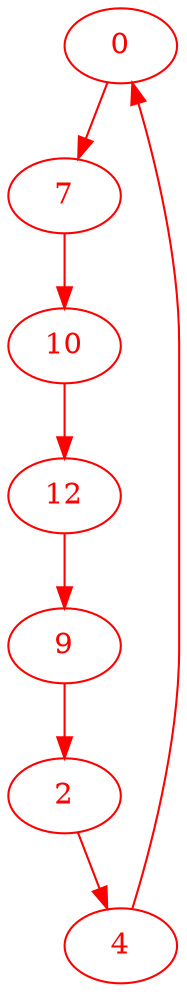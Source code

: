 digraph g{
node [color = red, fontcolor=red]; 0 2 4 7 9 10 12 ;
0 -> 7 [color=red] ;
2 -> 4 [color=red] ;
4 -> 0 [color=red] ;
7 -> 10 [color=red] ;
9 -> 2 [color=red] ;
10 -> 12 [color=red] ;
12 -> 9 [color=red] ;
}